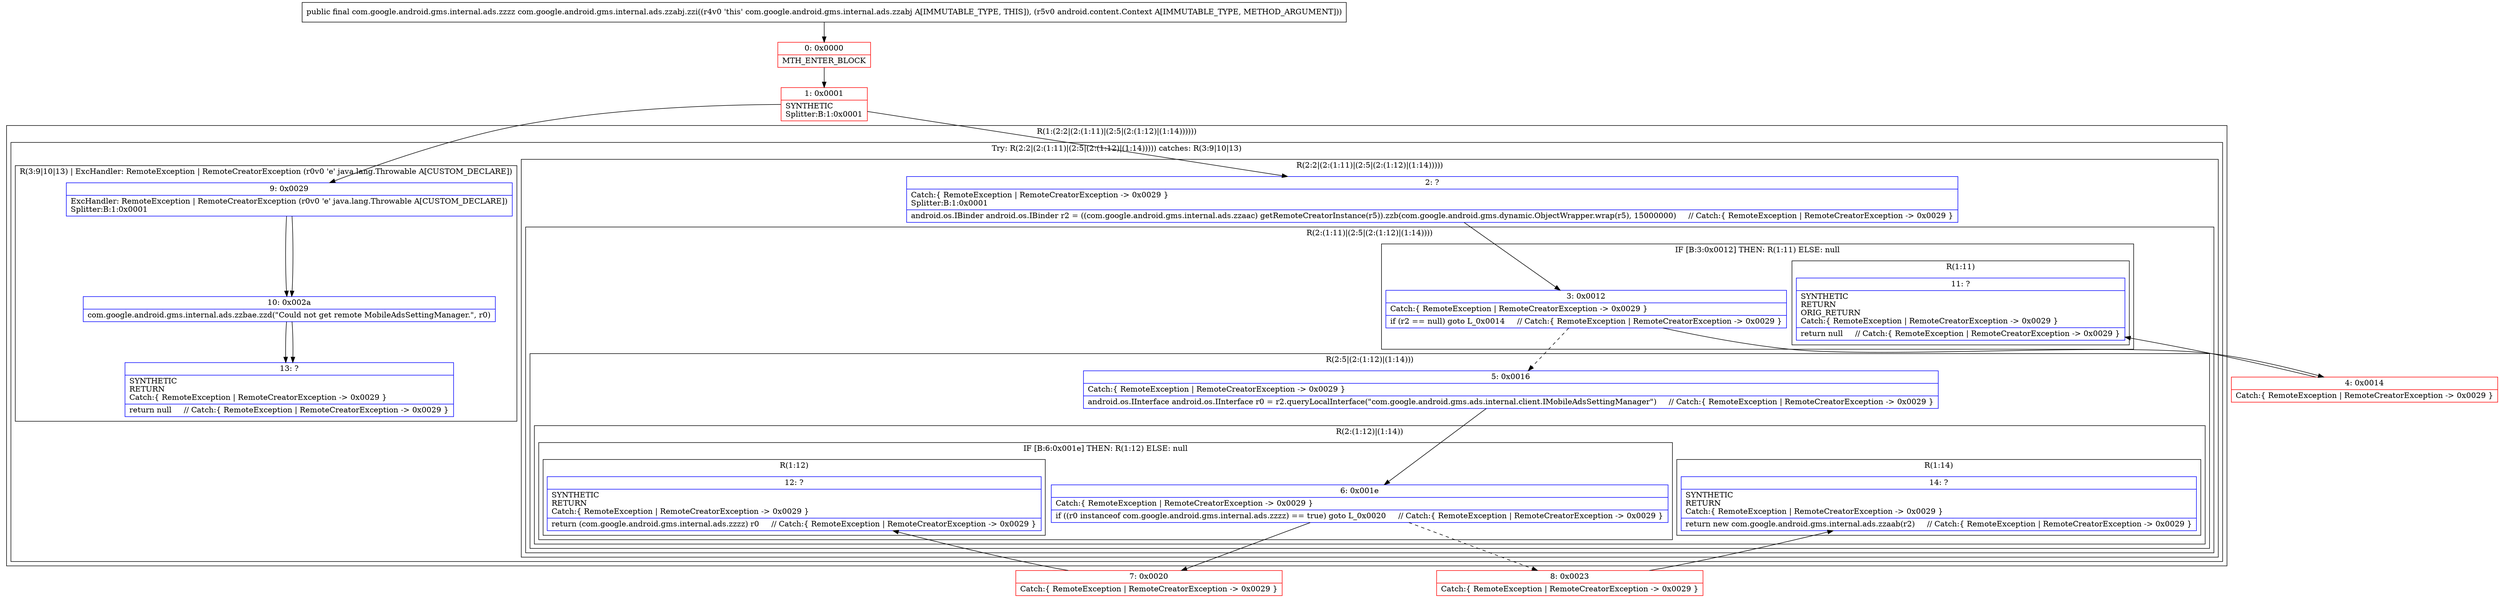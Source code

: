 digraph "CFG forcom.google.android.gms.internal.ads.zzabj.zzi(Landroid\/content\/Context;)Lcom\/google\/android\/gms\/internal\/ads\/zzzz;" {
subgraph cluster_Region_1790678660 {
label = "R(1:(2:2|(2:(1:11)|(2:5|(2:(1:12)|(1:14))))))";
node [shape=record,color=blue];
subgraph cluster_TryCatchRegion_659078194 {
label = "Try: R(2:2|(2:(1:11)|(2:5|(2:(1:12)|(1:14))))) catches: R(3:9|10|13)";
node [shape=record,color=blue];
subgraph cluster_Region_1259676748 {
label = "R(2:2|(2:(1:11)|(2:5|(2:(1:12)|(1:14)))))";
node [shape=record,color=blue];
Node_2 [shape=record,label="{2\:\ ?|Catch:\{ RemoteException \| RemoteCreatorException \-\> 0x0029 \}\lSplitter:B:1:0x0001\l|android.os.IBinder android.os.IBinder r2 = ((com.google.android.gms.internal.ads.zzaac) getRemoteCreatorInstance(r5)).zzb(com.google.android.gms.dynamic.ObjectWrapper.wrap(r5), 15000000)     \/\/ Catch:\{ RemoteException \| RemoteCreatorException \-\> 0x0029 \}\l}"];
subgraph cluster_Region_903596136 {
label = "R(2:(1:11)|(2:5|(2:(1:12)|(1:14))))";
node [shape=record,color=blue];
subgraph cluster_IfRegion_410890836 {
label = "IF [B:3:0x0012] THEN: R(1:11) ELSE: null";
node [shape=record,color=blue];
Node_3 [shape=record,label="{3\:\ 0x0012|Catch:\{ RemoteException \| RemoteCreatorException \-\> 0x0029 \}\l|if (r2 == null) goto L_0x0014     \/\/ Catch:\{ RemoteException \| RemoteCreatorException \-\> 0x0029 \}\l}"];
subgraph cluster_Region_9870577 {
label = "R(1:11)";
node [shape=record,color=blue];
Node_11 [shape=record,label="{11\:\ ?|SYNTHETIC\lRETURN\lORIG_RETURN\lCatch:\{ RemoteException \| RemoteCreatorException \-\> 0x0029 \}\l|return null     \/\/ Catch:\{ RemoteException \| RemoteCreatorException \-\> 0x0029 \}\l}"];
}
}
subgraph cluster_Region_418669469 {
label = "R(2:5|(2:(1:12)|(1:14)))";
node [shape=record,color=blue];
Node_5 [shape=record,label="{5\:\ 0x0016|Catch:\{ RemoteException \| RemoteCreatorException \-\> 0x0029 \}\l|android.os.IInterface android.os.IInterface r0 = r2.queryLocalInterface(\"com.google.android.gms.ads.internal.client.IMobileAdsSettingManager\")     \/\/ Catch:\{ RemoteException \| RemoteCreatorException \-\> 0x0029 \}\l}"];
subgraph cluster_Region_909063633 {
label = "R(2:(1:12)|(1:14))";
node [shape=record,color=blue];
subgraph cluster_IfRegion_1681981344 {
label = "IF [B:6:0x001e] THEN: R(1:12) ELSE: null";
node [shape=record,color=blue];
Node_6 [shape=record,label="{6\:\ 0x001e|Catch:\{ RemoteException \| RemoteCreatorException \-\> 0x0029 \}\l|if ((r0 instanceof com.google.android.gms.internal.ads.zzzz) == true) goto L_0x0020     \/\/ Catch:\{ RemoteException \| RemoteCreatorException \-\> 0x0029 \}\l}"];
subgraph cluster_Region_299503214 {
label = "R(1:12)";
node [shape=record,color=blue];
Node_12 [shape=record,label="{12\:\ ?|SYNTHETIC\lRETURN\lCatch:\{ RemoteException \| RemoteCreatorException \-\> 0x0029 \}\l|return (com.google.android.gms.internal.ads.zzzz) r0     \/\/ Catch:\{ RemoteException \| RemoteCreatorException \-\> 0x0029 \}\l}"];
}
}
subgraph cluster_Region_102075498 {
label = "R(1:14)";
node [shape=record,color=blue];
Node_14 [shape=record,label="{14\:\ ?|SYNTHETIC\lRETURN\lCatch:\{ RemoteException \| RemoteCreatorException \-\> 0x0029 \}\l|return new com.google.android.gms.internal.ads.zzaab(r2)     \/\/ Catch:\{ RemoteException \| RemoteCreatorException \-\> 0x0029 \}\l}"];
}
}
}
}
}
subgraph cluster_Region_1415886346 {
label = "R(3:9|10|13) | ExcHandler: RemoteException \| RemoteCreatorException (r0v0 'e' java.lang.Throwable A[CUSTOM_DECLARE])\l";
node [shape=record,color=blue];
Node_9 [shape=record,label="{9\:\ 0x0029|ExcHandler: RemoteException \| RemoteCreatorException (r0v0 'e' java.lang.Throwable A[CUSTOM_DECLARE])\lSplitter:B:1:0x0001\l}"];
Node_10 [shape=record,label="{10\:\ 0x002a|com.google.android.gms.internal.ads.zzbae.zzd(\"Could not get remote MobileAdsSettingManager.\", r0)\l}"];
Node_13 [shape=record,label="{13\:\ ?|SYNTHETIC\lRETURN\lCatch:\{ RemoteException \| RemoteCreatorException \-\> 0x0029 \}\l|return null     \/\/ Catch:\{ RemoteException \| RemoteCreatorException \-\> 0x0029 \}\l}"];
}
}
}
subgraph cluster_Region_1415886346 {
label = "R(3:9|10|13) | ExcHandler: RemoteException \| RemoteCreatorException (r0v0 'e' java.lang.Throwable A[CUSTOM_DECLARE])\l";
node [shape=record,color=blue];
Node_9 [shape=record,label="{9\:\ 0x0029|ExcHandler: RemoteException \| RemoteCreatorException (r0v0 'e' java.lang.Throwable A[CUSTOM_DECLARE])\lSplitter:B:1:0x0001\l}"];
Node_10 [shape=record,label="{10\:\ 0x002a|com.google.android.gms.internal.ads.zzbae.zzd(\"Could not get remote MobileAdsSettingManager.\", r0)\l}"];
Node_13 [shape=record,label="{13\:\ ?|SYNTHETIC\lRETURN\lCatch:\{ RemoteException \| RemoteCreatorException \-\> 0x0029 \}\l|return null     \/\/ Catch:\{ RemoteException \| RemoteCreatorException \-\> 0x0029 \}\l}"];
}
Node_0 [shape=record,color=red,label="{0\:\ 0x0000|MTH_ENTER_BLOCK\l}"];
Node_1 [shape=record,color=red,label="{1\:\ 0x0001|SYNTHETIC\lSplitter:B:1:0x0001\l}"];
Node_4 [shape=record,color=red,label="{4\:\ 0x0014|Catch:\{ RemoteException \| RemoteCreatorException \-\> 0x0029 \}\l}"];
Node_7 [shape=record,color=red,label="{7\:\ 0x0020|Catch:\{ RemoteException \| RemoteCreatorException \-\> 0x0029 \}\l}"];
Node_8 [shape=record,color=red,label="{8\:\ 0x0023|Catch:\{ RemoteException \| RemoteCreatorException \-\> 0x0029 \}\l}"];
MethodNode[shape=record,label="{public final com.google.android.gms.internal.ads.zzzz com.google.android.gms.internal.ads.zzabj.zzi((r4v0 'this' com.google.android.gms.internal.ads.zzabj A[IMMUTABLE_TYPE, THIS]), (r5v0 android.content.Context A[IMMUTABLE_TYPE, METHOD_ARGUMENT])) }"];
MethodNode -> Node_0;
Node_2 -> Node_3;
Node_3 -> Node_4;
Node_3 -> Node_5[style=dashed];
Node_5 -> Node_6;
Node_6 -> Node_7;
Node_6 -> Node_8[style=dashed];
Node_9 -> Node_10;
Node_10 -> Node_13;
Node_9 -> Node_10;
Node_10 -> Node_13;
Node_0 -> Node_1;
Node_1 -> Node_2;
Node_1 -> Node_9;
Node_4 -> Node_11;
Node_7 -> Node_12;
Node_8 -> Node_14;
}

